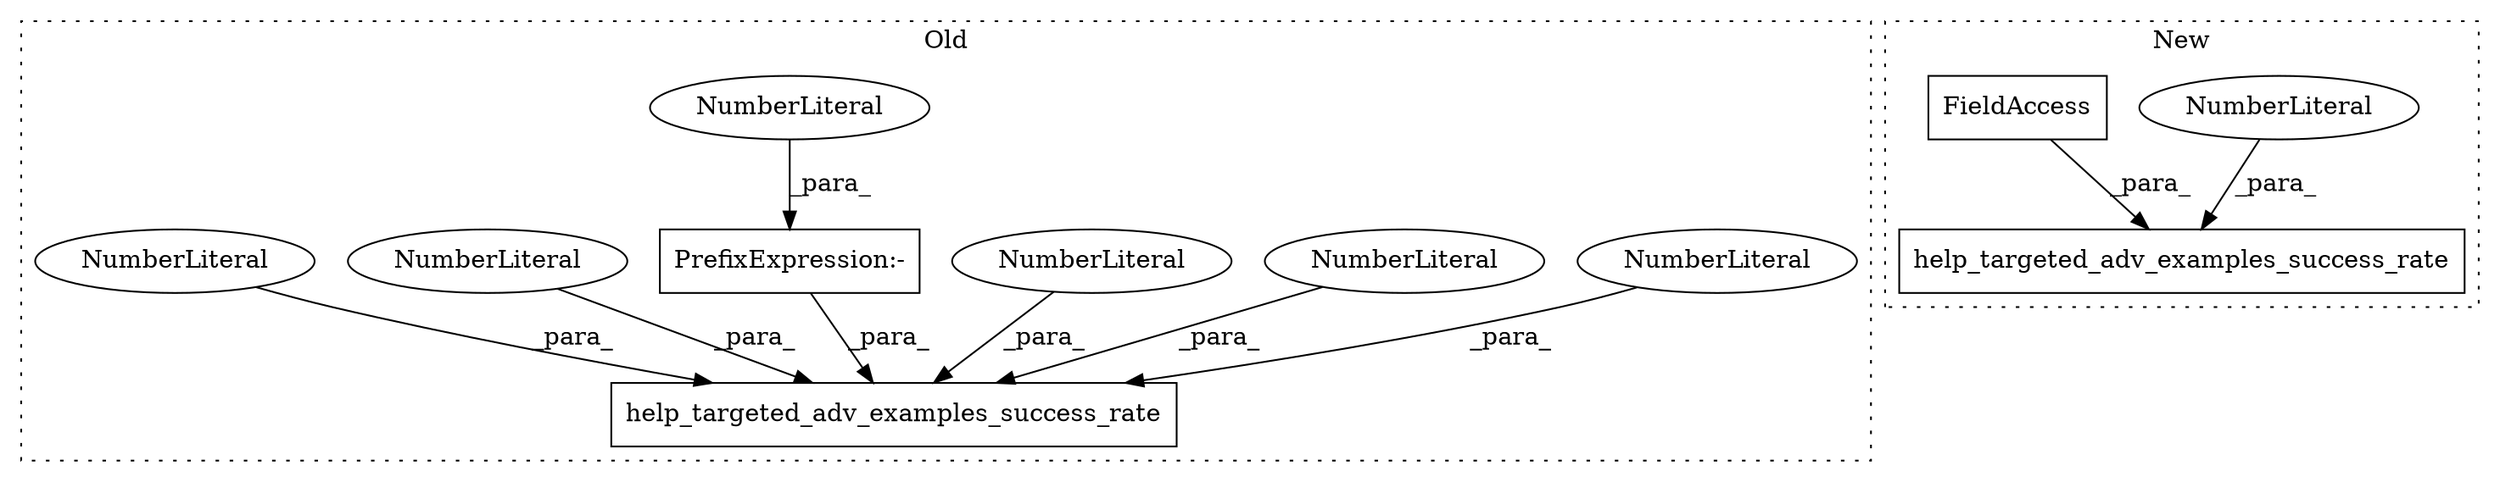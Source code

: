 digraph G {
subgraph cluster0 {
1 [label="help_targeted_adv_examples_success_rate" a="32" s="6125,6183" l="40,1" shape="box"];
3 [label="NumberLiteral" a="34" s="6174" l="1" shape="ellipse"];
5 [label="NumberLiteral" a="34" s="6181" l="2" shape="ellipse"];
6 [label="NumberLiteral" a="34" s="6165" l="1" shape="ellipse"];
8 [label="PrefixExpression:-" a="38" s="6171" l="1" shape="box"];
9 [label="NumberLiteral" a="34" s="6172" l="1" shape="ellipse"];
10 [label="NumberLiteral" a="34" s="6167" l="3" shape="ellipse"];
11 [label="NumberLiteral" a="34" s="6176" l="4" shape="ellipse"];
label = "Old";
style="dotted";
}
subgraph cluster1 {
2 [label="help_targeted_adv_examples_success_rate" a="32" s="8535,8594" l="40,1" shape="box"];
4 [label="NumberLiteral" a="34" s="8575" l="1" shape="ellipse"];
7 [label="FieldAccess" a="22" s="8577" l="17" shape="box"];
label = "New";
style="dotted";
}
3 -> 1 [label="_para_"];
4 -> 2 [label="_para_"];
5 -> 1 [label="_para_"];
6 -> 1 [label="_para_"];
7 -> 2 [label="_para_"];
8 -> 1 [label="_para_"];
9 -> 8 [label="_para_"];
10 -> 1 [label="_para_"];
11 -> 1 [label="_para_"];
}